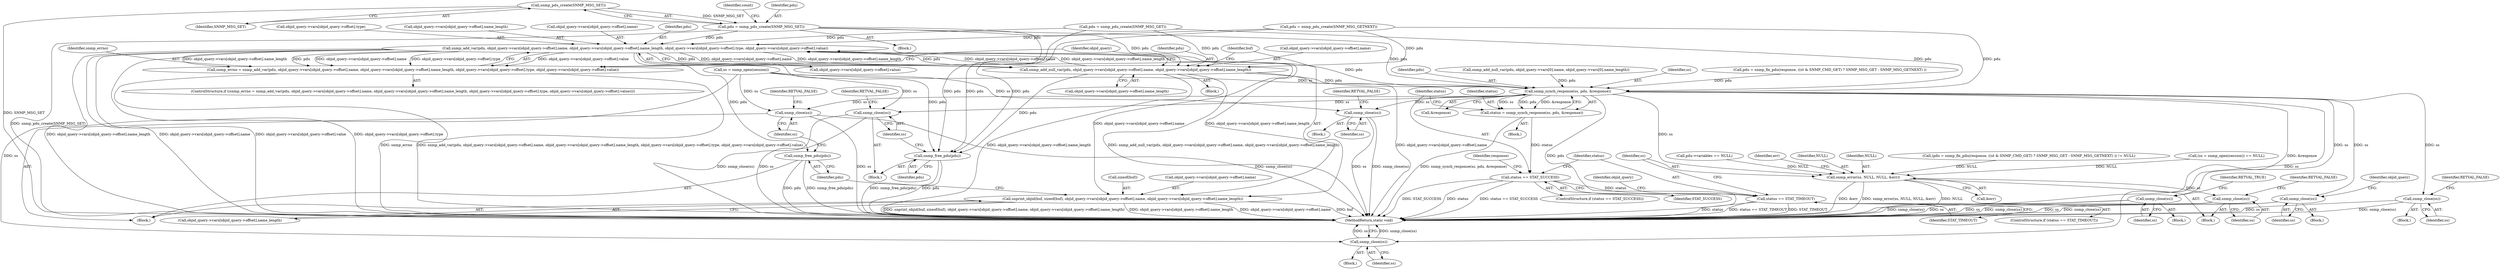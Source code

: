 digraph "0_php_cab1c3b3708eead315e033359d07049b23b147a3_5@API" {
"1000313" [label="(Call,snmp_pdu_create(SNMP_MSG_SET))"];
"1000311" [label="(Call,pdu = snmp_pdu_create(SNMP_MSG_SET))"];
"1000354" [label="(Call,snmp_add_var(pdu, objid_query->vars[objid_query->offset].name, objid_query->vars[objid_query->offset].name_length, objid_query->vars[objid_query->offset].type, objid_query->vars[objid_query->offset].value))"];
"1000352" [label="(Call,snmp_errno = snmp_add_var(pdu, objid_query->vars[objid_query->offset].name, objid_query->vars[objid_query->offset].name_length, objid_query->vars[objid_query->offset].type, objid_query->vars[objid_query->offset].value))"];
"1000393" [label="(Call,snprint_objid(buf, sizeof(buf), objid_query->vars[objid_query->offset].name, objid_query->vars[objid_query->offset].name_length))"];
"1000415" [label="(Call,snmp_free_pdu(pdu))"];
"1000423" [label="(Call,snmp_add_null_var(pdu, objid_query->vars[objid_query->offset].name, objid_query->vars[objid_query->offset].name_length))"];
"1000450" [label="(Call,snmp_free_pdu(pdu))"];
"1000459" [label="(Call,snmp_synch_response(ss, pdu, &response))"];
"1000317" [label="(Call,snmp_close(ss))"];
"1000417" [label="(Call,snmp_close(ss))"];
"1000452" [label="(Call,snmp_close(ss))"];
"1000457" [label="(Call,status = snmp_synch_response(ss, pdu, &response))"];
"1000465" [label="(Call,status == STAT_SUCCESS)"];
"1001115" [label="(Call,status == STAT_TIMEOUT)"];
"1000496" [label="(Call,snmp_close(ss))"];
"1001102" [label="(Call,snmp_close(ss))"];
"1001126" [label="(Call,snmp_close(ss))"];
"1001132" [label="(Call,snmp_error(ss, NULL, NULL, &err))"];
"1001147" [label="(Call,snmp_close(ss))"];
"1001156" [label="(Call,snmp_close(ss))"];
"1000365" [label="(Call,objid_query->vars[objid_query->offset].name_length)"];
"1000453" [label="(Identifier,ss)"];
"1001102" [label="(Call,snmp_close(ss))"];
"1001158" [label="(MethodReturn,static void)"];
"1001115" [label="(Call,status == STAT_TIMEOUT)"];
"1000464" [label="(ControlStructure,if (status == STAT_SUCCESS))"];
"1000197" [label="(Call,ss = snmp_open(session))"];
"1000449" [label="(Block,)"];
"1000451" [label="(Identifier,pdu)"];
"1000383" [label="(Call,objid_query->vars[objid_query->offset].value)"];
"1000352" [label="(Call,snmp_errno = snmp_add_var(pdu, objid_query->vars[objid_query->offset].name, objid_query->vars[objid_query->offset].name_length, objid_query->vars[objid_query->offset].type, objid_query->vars[objid_query->offset].value))"];
"1000313" [label="(Call,snmp_pdu_create(SNMP_MSG_SET))"];
"1000415" [label="(Call,snmp_free_pdu(pdu))"];
"1001131" [label="(Block,)"];
"1000444" [label="(Call,pdu->variables == NULL)"];
"1000122" [label="(Block,)"];
"1000314" [label="(Identifier,SNMP_MSG_SET)"];
"1001149" [label="(Identifier,RETVAL_FALSE)"];
"1000418" [label="(Identifier,ss)"];
"1000466" [label="(Identifier,status)"];
"1001118" [label="(Block,)"];
"1000454" [label="(Identifier,RETVAL_FALSE)"];
"1000461" [label="(Identifier,pdu)"];
"1000498" [label="(Identifier,RETVAL_TRUE)"];
"1000356" [label="(Call,objid_query->vars[objid_query->offset].name)"];
"1000354" [label="(Call,snmp_add_var(pdu, objid_query->vars[objid_query->offset].name, objid_query->vars[objid_query->offset].name_length, objid_query->vars[objid_query->offset].type, objid_query->vars[objid_query->offset].value))"];
"1000311" [label="(Call,pdu = snmp_pdu_create(SNMP_MSG_SET))"];
"1000319" [label="(Identifier,RETVAL_FALSE)"];
"1001106" [label="(Identifier,objid_query)"];
"1000422" [label="(Block,)"];
"1000323" [label="(Identifier,count)"];
"1000434" [label="(Call,objid_query->vars[objid_query->offset].name_length)"];
"1000459" [label="(Call,snmp_synch_response(ss, pdu, &response))"];
"1000450" [label="(Call,snmp_free_pdu(pdu))"];
"1001147" [label="(Call,snmp_close(ss))"];
"1000353" [label="(Identifier,snmp_errno)"];
"1001132" [label="(Call,snmp_error(ss, NULL, NULL, &err))"];
"1001121" [label="(Identifier,objid_query)"];
"1000351" [label="(ControlStructure,if ((snmp_errno = snmp_add_var(pdu, objid_query->vars[objid_query->offset].name, objid_query->vars[objid_query->offset].name_length, objid_query->vars[objid_query->offset].type, objid_query->vars[objid_query->offset].value))))"];
"1000393" [label="(Call,snprint_objid(buf, sizeof(buf), objid_query->vars[objid_query->offset].name, objid_query->vars[objid_query->offset].name_length))"];
"1001127" [label="(Identifier,ss)"];
"1000417" [label="(Call,snmp_close(ss))"];
"1000268" [label="(Call,snmp_add_null_var(pdu, objid_query->vars[0].name, objid_query->vars[0].name_length))"];
"1000497" [label="(Identifier,ss)"];
"1000312" [label="(Identifier,pdu)"];
"1000395" [label="(Call,sizeof(buf))"];
"1000355" [label="(Identifier,pdu)"];
"1000392" [label="(Block,)"];
"1001116" [label="(Identifier,status)"];
"1000425" [label="(Call,objid_query->vars[objid_query->offset].name)"];
"1001128" [label="(Identifier,RETVAL_FALSE)"];
"1001139" [label="(Identifier,err)"];
"1001136" [label="(Call,&err)"];
"1000457" [label="(Call,status = snmp_synch_response(ss, pdu, &response))"];
"1000419" [label="(Identifier,RETVAL_FALSE)"];
"1001134" [label="(Identifier,NULL)"];
"1000406" [label="(Call,objid_query->vars[objid_query->offset].name_length)"];
"1001148" [label="(Identifier,ss)"];
"1000310" [label="(Block,)"];
"1000317" [label="(Call,snmp_close(ss))"];
"1000423" [label="(Call,snmp_add_null_var(pdu, objid_query->vars[objid_query->offset].name, objid_query->vars[objid_query->offset].name_length))"];
"1000397" [label="(Call,objid_query->vars[objid_query->offset].name)"];
"1000462" [label="(Call,&response)"];
"1000316" [label="(Block,)"];
"1000460" [label="(Identifier,ss)"];
"1001133" [label="(Identifier,ss)"];
"1000452" [label="(Call,snmp_close(ss))"];
"1000496" [label="(Call,snmp_close(ss))"];
"1000394" [label="(Identifier,buf)"];
"1001114" [label="(ControlStructure,if (status == STAT_TIMEOUT))"];
"1000291" [label="(Call,pdu = snmp_pdu_create(SNMP_MSG_GET))"];
"1000465" [label="(Call,status == STAT_SUCCESS)"];
"1001103" [label="(Identifier,ss)"];
"1001135" [label="(Identifier,NULL)"];
"1001156" [label="(Call,snmp_close(ss))"];
"1001117" [label="(Identifier,STAT_TIMEOUT)"];
"1001084" [label="(Call,(pdu = snmp_fix_pdu(response, ((st & SNMP_CMD_GET) ? SNMP_MSG_GET : SNMP_MSG_GETNEXT) )) != NULL)"];
"1000196" [label="(Call,(ss = snmp_open(session)) == NULL)"];
"1000985" [label="(Block,)"];
"1000480" [label="(Block,)"];
"1000424" [label="(Identifier,pdu)"];
"1000301" [label="(Call,pdu = snmp_pdu_create(SNMP_MSG_GETNEXT))"];
"1000318" [label="(Identifier,ss)"];
"1000467" [label="(Identifier,STAT_SUCCESS)"];
"1000228" [label="(Block,)"];
"1000472" [label="(Identifier,response)"];
"1000458" [label="(Identifier,status)"];
"1000341" [label="(Identifier,objid_query)"];
"1000416" [label="(Identifier,pdu)"];
"1001157" [label="(Identifier,ss)"];
"1001126" [label="(Call,snmp_close(ss))"];
"1000374" [label="(Call,objid_query->vars[objid_query->offset].type)"];
"1001085" [label="(Call,pdu = snmp_fix_pdu(response, ((st & SNMP_CMD_GET) ? SNMP_MSG_GET : SNMP_MSG_GETNEXT) ))"];
"1000313" -> "1000311"  [label="AST: "];
"1000313" -> "1000314"  [label="CFG: "];
"1000314" -> "1000313"  [label="AST: "];
"1000311" -> "1000313"  [label="CFG: "];
"1000313" -> "1001158"  [label="DDG: SNMP_MSG_SET"];
"1000313" -> "1000311"  [label="DDG: SNMP_MSG_SET"];
"1000311" -> "1000310"  [label="AST: "];
"1000312" -> "1000311"  [label="AST: "];
"1000323" -> "1000311"  [label="CFG: "];
"1000311" -> "1001158"  [label="DDG: snmp_pdu_create(SNMP_MSG_SET)"];
"1000311" -> "1000354"  [label="DDG: pdu"];
"1000311" -> "1000423"  [label="DDG: pdu"];
"1000311" -> "1000450"  [label="DDG: pdu"];
"1000311" -> "1000459"  [label="DDG: pdu"];
"1000354" -> "1000352"  [label="AST: "];
"1000354" -> "1000383"  [label="CFG: "];
"1000355" -> "1000354"  [label="AST: "];
"1000356" -> "1000354"  [label="AST: "];
"1000365" -> "1000354"  [label="AST: "];
"1000374" -> "1000354"  [label="AST: "];
"1000383" -> "1000354"  [label="AST: "];
"1000352" -> "1000354"  [label="CFG: "];
"1000354" -> "1001158"  [label="DDG: objid_query->vars[objid_query->offset].name_length"];
"1000354" -> "1001158"  [label="DDG: objid_query->vars[objid_query->offset].name"];
"1000354" -> "1001158"  [label="DDG: objid_query->vars[objid_query->offset].value"];
"1000354" -> "1001158"  [label="DDG: objid_query->vars[objid_query->offset].type"];
"1000354" -> "1000352"  [label="DDG: objid_query->vars[objid_query->offset].value"];
"1000354" -> "1000352"  [label="DDG: objid_query->vars[objid_query->offset].name_length"];
"1000354" -> "1000352"  [label="DDG: pdu"];
"1000354" -> "1000352"  [label="DDG: objid_query->vars[objid_query->offset].name"];
"1000354" -> "1000352"  [label="DDG: objid_query->vars[objid_query->offset].type"];
"1000291" -> "1000354"  [label="DDG: pdu"];
"1000423" -> "1000354"  [label="DDG: pdu"];
"1000423" -> "1000354"  [label="DDG: objid_query->vars[objid_query->offset].name"];
"1000423" -> "1000354"  [label="DDG: objid_query->vars[objid_query->offset].name_length"];
"1000301" -> "1000354"  [label="DDG: pdu"];
"1000354" -> "1000393"  [label="DDG: objid_query->vars[objid_query->offset].name"];
"1000354" -> "1000393"  [label="DDG: objid_query->vars[objid_query->offset].name_length"];
"1000354" -> "1000415"  [label="DDG: pdu"];
"1000354" -> "1000423"  [label="DDG: pdu"];
"1000354" -> "1000423"  [label="DDG: objid_query->vars[objid_query->offset].name"];
"1000354" -> "1000423"  [label="DDG: objid_query->vars[objid_query->offset].name_length"];
"1000354" -> "1000450"  [label="DDG: pdu"];
"1000354" -> "1000459"  [label="DDG: pdu"];
"1000352" -> "1000351"  [label="AST: "];
"1000353" -> "1000352"  [label="AST: "];
"1000394" -> "1000352"  [label="CFG: "];
"1000341" -> "1000352"  [label="CFG: "];
"1000352" -> "1001158"  [label="DDG: snmp_errno"];
"1000352" -> "1001158"  [label="DDG: snmp_add_var(pdu, objid_query->vars[objid_query->offset].name, objid_query->vars[objid_query->offset].name_length, objid_query->vars[objid_query->offset].type, objid_query->vars[objid_query->offset].value)"];
"1000393" -> "1000392"  [label="AST: "];
"1000393" -> "1000406"  [label="CFG: "];
"1000394" -> "1000393"  [label="AST: "];
"1000395" -> "1000393"  [label="AST: "];
"1000397" -> "1000393"  [label="AST: "];
"1000406" -> "1000393"  [label="AST: "];
"1000416" -> "1000393"  [label="CFG: "];
"1000393" -> "1001158"  [label="DDG: objid_query->vars[objid_query->offset].name"];
"1000393" -> "1001158"  [label="DDG: buf"];
"1000393" -> "1001158"  [label="DDG: snprint_objid(buf, sizeof(buf), objid_query->vars[objid_query->offset].name, objid_query->vars[objid_query->offset].name_length)"];
"1000393" -> "1001158"  [label="DDG: objid_query->vars[objid_query->offset].name_length"];
"1000415" -> "1000392"  [label="AST: "];
"1000415" -> "1000416"  [label="CFG: "];
"1000416" -> "1000415"  [label="AST: "];
"1000418" -> "1000415"  [label="CFG: "];
"1000415" -> "1001158"  [label="DDG: pdu"];
"1000415" -> "1001158"  [label="DDG: snmp_free_pdu(pdu)"];
"1000423" -> "1000422"  [label="AST: "];
"1000423" -> "1000434"  [label="CFG: "];
"1000424" -> "1000423"  [label="AST: "];
"1000425" -> "1000423"  [label="AST: "];
"1000434" -> "1000423"  [label="AST: "];
"1000341" -> "1000423"  [label="CFG: "];
"1000423" -> "1001158"  [label="DDG: objid_query->vars[objid_query->offset].name_length"];
"1000423" -> "1001158"  [label="DDG: snmp_add_null_var(pdu, objid_query->vars[objid_query->offset].name, objid_query->vars[objid_query->offset].name_length)"];
"1000423" -> "1001158"  [label="DDG: objid_query->vars[objid_query->offset].name"];
"1000291" -> "1000423"  [label="DDG: pdu"];
"1000301" -> "1000423"  [label="DDG: pdu"];
"1000423" -> "1000450"  [label="DDG: pdu"];
"1000423" -> "1000459"  [label="DDG: pdu"];
"1000450" -> "1000449"  [label="AST: "];
"1000450" -> "1000451"  [label="CFG: "];
"1000451" -> "1000450"  [label="AST: "];
"1000453" -> "1000450"  [label="CFG: "];
"1000450" -> "1001158"  [label="DDG: snmp_free_pdu(pdu)"];
"1000450" -> "1001158"  [label="DDG: pdu"];
"1000291" -> "1000450"  [label="DDG: pdu"];
"1000301" -> "1000450"  [label="DDG: pdu"];
"1000459" -> "1000457"  [label="AST: "];
"1000459" -> "1000462"  [label="CFG: "];
"1000460" -> "1000459"  [label="AST: "];
"1000461" -> "1000459"  [label="AST: "];
"1000462" -> "1000459"  [label="AST: "];
"1000457" -> "1000459"  [label="CFG: "];
"1000459" -> "1001158"  [label="DDG: pdu"];
"1000459" -> "1001158"  [label="DDG: &response"];
"1000459" -> "1000317"  [label="DDG: ss"];
"1000459" -> "1000417"  [label="DDG: ss"];
"1000459" -> "1000452"  [label="DDG: ss"];
"1000459" -> "1000457"  [label="DDG: ss"];
"1000459" -> "1000457"  [label="DDG: pdu"];
"1000459" -> "1000457"  [label="DDG: &response"];
"1000197" -> "1000459"  [label="DDG: ss"];
"1000291" -> "1000459"  [label="DDG: pdu"];
"1001085" -> "1000459"  [label="DDG: pdu"];
"1000268" -> "1000459"  [label="DDG: pdu"];
"1000301" -> "1000459"  [label="DDG: pdu"];
"1000459" -> "1000496"  [label="DDG: ss"];
"1000459" -> "1001102"  [label="DDG: ss"];
"1000459" -> "1001126"  [label="DDG: ss"];
"1000459" -> "1001132"  [label="DDG: ss"];
"1000459" -> "1001156"  [label="DDG: ss"];
"1000317" -> "1000316"  [label="AST: "];
"1000317" -> "1000318"  [label="CFG: "];
"1000318" -> "1000317"  [label="AST: "];
"1000319" -> "1000317"  [label="CFG: "];
"1000317" -> "1001158"  [label="DDG: ss"];
"1000317" -> "1001158"  [label="DDG: snmp_close(ss)"];
"1000197" -> "1000317"  [label="DDG: ss"];
"1000417" -> "1000392"  [label="AST: "];
"1000417" -> "1000418"  [label="CFG: "];
"1000418" -> "1000417"  [label="AST: "];
"1000419" -> "1000417"  [label="CFG: "];
"1000417" -> "1001158"  [label="DDG: ss"];
"1000417" -> "1001158"  [label="DDG: snmp_close(ss)"];
"1000197" -> "1000417"  [label="DDG: ss"];
"1000452" -> "1000449"  [label="AST: "];
"1000452" -> "1000453"  [label="CFG: "];
"1000453" -> "1000452"  [label="AST: "];
"1000454" -> "1000452"  [label="CFG: "];
"1000452" -> "1001158"  [label="DDG: snmp_close(ss)"];
"1000452" -> "1001158"  [label="DDG: ss"];
"1000197" -> "1000452"  [label="DDG: ss"];
"1000457" -> "1000228"  [label="AST: "];
"1000458" -> "1000457"  [label="AST: "];
"1000466" -> "1000457"  [label="CFG: "];
"1000457" -> "1001158"  [label="DDG: snmp_synch_response(ss, pdu, &response)"];
"1000457" -> "1000465"  [label="DDG: status"];
"1000465" -> "1000464"  [label="AST: "];
"1000465" -> "1000467"  [label="CFG: "];
"1000466" -> "1000465"  [label="AST: "];
"1000467" -> "1000465"  [label="AST: "];
"1000472" -> "1000465"  [label="CFG: "];
"1001116" -> "1000465"  [label="CFG: "];
"1000465" -> "1001158"  [label="DDG: status == STAT_SUCCESS"];
"1000465" -> "1001158"  [label="DDG: STAT_SUCCESS"];
"1000465" -> "1001158"  [label="DDG: status"];
"1000465" -> "1001115"  [label="DDG: status"];
"1001115" -> "1001114"  [label="AST: "];
"1001115" -> "1001117"  [label="CFG: "];
"1001116" -> "1001115"  [label="AST: "];
"1001117" -> "1001115"  [label="AST: "];
"1001121" -> "1001115"  [label="CFG: "];
"1001133" -> "1001115"  [label="CFG: "];
"1001115" -> "1001158"  [label="DDG: status"];
"1001115" -> "1001158"  [label="DDG: status == STAT_TIMEOUT"];
"1001115" -> "1001158"  [label="DDG: STAT_TIMEOUT"];
"1000496" -> "1000480"  [label="AST: "];
"1000496" -> "1000497"  [label="CFG: "];
"1000497" -> "1000496"  [label="AST: "];
"1000498" -> "1000496"  [label="CFG: "];
"1000496" -> "1001158"  [label="DDG: snmp_close(ss)"];
"1000496" -> "1001158"  [label="DDG: ss"];
"1001102" -> "1000985"  [label="AST: "];
"1001102" -> "1001103"  [label="CFG: "];
"1001103" -> "1001102"  [label="AST: "];
"1001106" -> "1001102"  [label="CFG: "];
"1001102" -> "1001158"  [label="DDG: ss"];
"1001102" -> "1001158"  [label="DDG: snmp_close(ss)"];
"1001126" -> "1001118"  [label="AST: "];
"1001126" -> "1001127"  [label="CFG: "];
"1001127" -> "1001126"  [label="AST: "];
"1001128" -> "1001126"  [label="CFG: "];
"1001126" -> "1001158"  [label="DDG: ss"];
"1001126" -> "1001158"  [label="DDG: snmp_close(ss)"];
"1001132" -> "1001131"  [label="AST: "];
"1001132" -> "1001136"  [label="CFG: "];
"1001133" -> "1001132"  [label="AST: "];
"1001134" -> "1001132"  [label="AST: "];
"1001135" -> "1001132"  [label="AST: "];
"1001136" -> "1001132"  [label="AST: "];
"1001139" -> "1001132"  [label="CFG: "];
"1001132" -> "1001158"  [label="DDG: NULL"];
"1001132" -> "1001158"  [label="DDG: &err"];
"1001132" -> "1001158"  [label="DDG: snmp_error(ss, NULL, NULL, &err)"];
"1000196" -> "1001132"  [label="DDG: NULL"];
"1000444" -> "1001132"  [label="DDG: NULL"];
"1001084" -> "1001132"  [label="DDG: NULL"];
"1001132" -> "1001147"  [label="DDG: ss"];
"1001147" -> "1001131"  [label="AST: "];
"1001147" -> "1001148"  [label="CFG: "];
"1001148" -> "1001147"  [label="AST: "];
"1001149" -> "1001147"  [label="CFG: "];
"1001147" -> "1001158"  [label="DDG: ss"];
"1001147" -> "1001158"  [label="DDG: snmp_close(ss)"];
"1001156" -> "1000122"  [label="AST: "];
"1001156" -> "1001157"  [label="CFG: "];
"1001157" -> "1001156"  [label="AST: "];
"1001158" -> "1001156"  [label="CFG: "];
"1001156" -> "1001158"  [label="DDG: snmp_close(ss)"];
"1001156" -> "1001158"  [label="DDG: ss"];
"1000197" -> "1001156"  [label="DDG: ss"];
}
